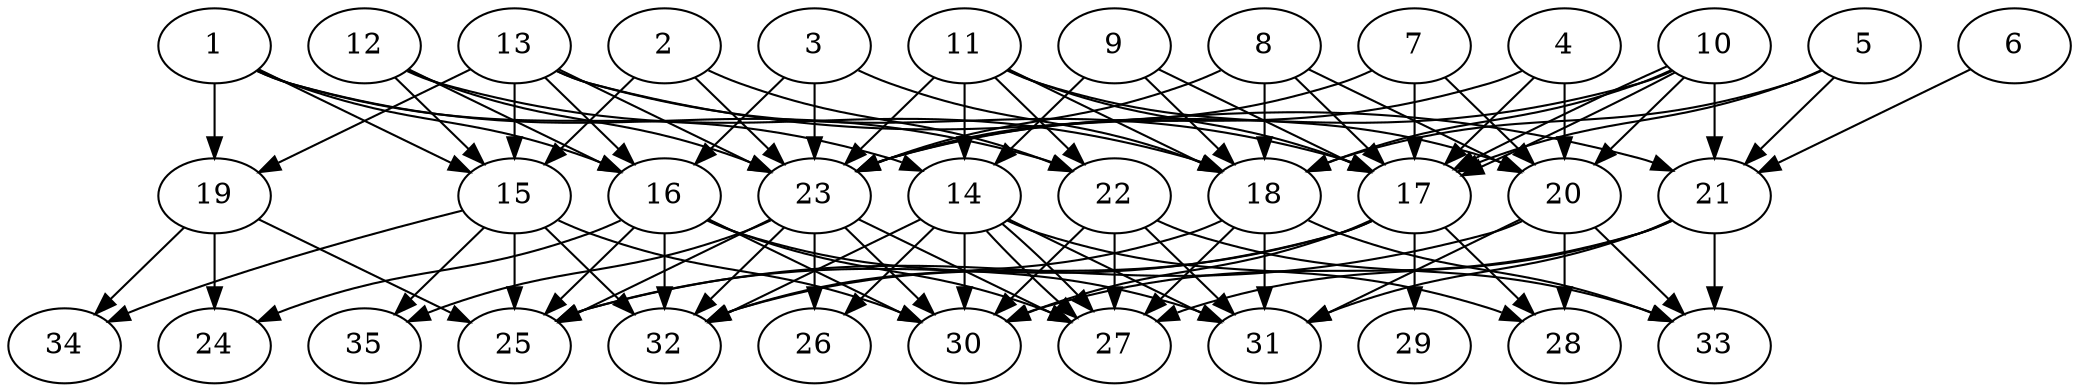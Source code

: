 // DAG automatically generated by daggen at Thu Oct  3 14:05:37 2019
// ./daggen --dot -n 35 --ccr 0.5 --fat 0.7 --regular 0.7 --density 0.7 --mindata 5242880 --maxdata 52428800 
digraph G {
  1 [size="87744512", alpha="0.02", expect_size="43872256"] 
  1 -> 14 [size ="43872256"]
  1 -> 15 [size ="43872256"]
  1 -> 16 [size ="43872256"]
  1 -> 19 [size ="43872256"]
  1 -> 22 [size ="43872256"]
  2 [size="21975040", alpha="0.11", expect_size="10987520"] 
  2 -> 15 [size ="10987520"]
  2 -> 22 [size ="10987520"]
  2 -> 23 [size ="10987520"]
  3 [size="57513984", alpha="0.07", expect_size="28756992"] 
  3 -> 16 [size ="28756992"]
  3 -> 18 [size ="28756992"]
  3 -> 23 [size ="28756992"]
  4 [size="71995392", alpha="0.10", expect_size="35997696"] 
  4 -> 17 [size ="35997696"]
  4 -> 20 [size ="35997696"]
  4 -> 23 [size ="35997696"]
  5 [size="47341568", alpha="0.15", expect_size="23670784"] 
  5 -> 17 [size ="23670784"]
  5 -> 18 [size ="23670784"]
  5 -> 21 [size ="23670784"]
  6 [size="60545024", alpha="0.04", expect_size="30272512"] 
  6 -> 21 [size ="30272512"]
  7 [size="71096320", alpha="0.03", expect_size="35548160"] 
  7 -> 17 [size ="35548160"]
  7 -> 20 [size ="35548160"]
  7 -> 23 [size ="35548160"]
  8 [size="69904384", alpha="0.11", expect_size="34952192"] 
  8 -> 17 [size ="34952192"]
  8 -> 18 [size ="34952192"]
  8 -> 20 [size ="34952192"]
  8 -> 23 [size ="34952192"]
  9 [size="64157696", alpha="0.11", expect_size="32078848"] 
  9 -> 14 [size ="32078848"]
  9 -> 17 [size ="32078848"]
  9 -> 18 [size ="32078848"]
  10 [size="81922048", alpha="0.17", expect_size="40961024"] 
  10 -> 17 [size ="40961024"]
  10 -> 17 [size ="40961024"]
  10 -> 18 [size ="40961024"]
  10 -> 20 [size ="40961024"]
  10 -> 21 [size ="40961024"]
  10 -> 23 [size ="40961024"]
  11 [size="49989632", alpha="0.09", expect_size="24994816"] 
  11 -> 14 [size ="24994816"]
  11 -> 17 [size ="24994816"]
  11 -> 18 [size ="24994816"]
  11 -> 20 [size ="24994816"]
  11 -> 22 [size ="24994816"]
  11 -> 23 [size ="24994816"]
  12 [size="60061696", alpha="0.04", expect_size="30030848"] 
  12 -> 15 [size ="30030848"]
  12 -> 16 [size ="30030848"]
  12 -> 18 [size ="30030848"]
  12 -> 23 [size ="30030848"]
  13 [size="18434048", alpha="0.06", expect_size="9217024"] 
  13 -> 15 [size ="9217024"]
  13 -> 16 [size ="9217024"]
  13 -> 17 [size ="9217024"]
  13 -> 19 [size ="9217024"]
  13 -> 21 [size ="9217024"]
  13 -> 23 [size ="9217024"]
  14 [size="50151424", alpha="0.08", expect_size="25075712"] 
  14 -> 26 [size ="25075712"]
  14 -> 27 [size ="25075712"]
  14 -> 27 [size ="25075712"]
  14 -> 28 [size ="25075712"]
  14 -> 30 [size ="25075712"]
  14 -> 31 [size ="25075712"]
  14 -> 32 [size ="25075712"]
  15 [size="99225600", alpha="0.14", expect_size="49612800"] 
  15 -> 25 [size ="49612800"]
  15 -> 30 [size ="49612800"]
  15 -> 32 [size ="49612800"]
  15 -> 34 [size ="49612800"]
  15 -> 35 [size ="49612800"]
  16 [size="77682688", alpha="0.12", expect_size="38841344"] 
  16 -> 24 [size ="38841344"]
  16 -> 25 [size ="38841344"]
  16 -> 27 [size ="38841344"]
  16 -> 30 [size ="38841344"]
  16 -> 31 [size ="38841344"]
  16 -> 32 [size ="38841344"]
  17 [size="96632832", alpha="0.03", expect_size="48316416"] 
  17 -> 25 [size ="48316416"]
  17 -> 28 [size ="48316416"]
  17 -> 29 [size ="48316416"]
  17 -> 30 [size ="48316416"]
  17 -> 32 [size ="48316416"]
  18 [size="14811136", alpha="0.00", expect_size="7405568"] 
  18 -> 27 [size ="7405568"]
  18 -> 31 [size ="7405568"]
  18 -> 32 [size ="7405568"]
  18 -> 33 [size ="7405568"]
  19 [size="68044800", alpha="0.10", expect_size="34022400"] 
  19 -> 24 [size ="34022400"]
  19 -> 25 [size ="34022400"]
  19 -> 34 [size ="34022400"]
  20 [size="26810368", alpha="0.12", expect_size="13405184"] 
  20 -> 25 [size ="13405184"]
  20 -> 28 [size ="13405184"]
  20 -> 31 [size ="13405184"]
  20 -> 33 [size ="13405184"]
  21 [size="13027328", alpha="0.11", expect_size="6513664"] 
  21 -> 27 [size ="6513664"]
  21 -> 30 [size ="6513664"]
  21 -> 31 [size ="6513664"]
  21 -> 33 [size ="6513664"]
  22 [size="56389632", alpha="0.13", expect_size="28194816"] 
  22 -> 27 [size ="28194816"]
  22 -> 30 [size ="28194816"]
  22 -> 31 [size ="28194816"]
  22 -> 33 [size ="28194816"]
  23 [size="76650496", alpha="0.04", expect_size="38325248"] 
  23 -> 25 [size ="38325248"]
  23 -> 26 [size ="38325248"]
  23 -> 27 [size ="38325248"]
  23 -> 30 [size ="38325248"]
  23 -> 32 [size ="38325248"]
  23 -> 35 [size ="38325248"]
  24 [size="104220672", alpha="0.09", expect_size="52110336"] 
  25 [size="48826368", alpha="0.01", expect_size="24413184"] 
  26 [size="19656704", alpha="0.04", expect_size="9828352"] 
  27 [size="76494848", alpha="0.20", expect_size="38247424"] 
  28 [size="88862720", alpha="0.08", expect_size="44431360"] 
  29 [size="90126336", alpha="0.08", expect_size="45063168"] 
  30 [size="40730624", alpha="0.03", expect_size="20365312"] 
  31 [size="98324480", alpha="0.06", expect_size="49162240"] 
  32 [size="57049088", alpha="0.20", expect_size="28524544"] 
  33 [size="22769664", alpha="0.15", expect_size="11384832"] 
  34 [size="42514432", alpha="0.19", expect_size="21257216"] 
  35 [size="83423232", alpha="0.01", expect_size="41711616"] 
}
